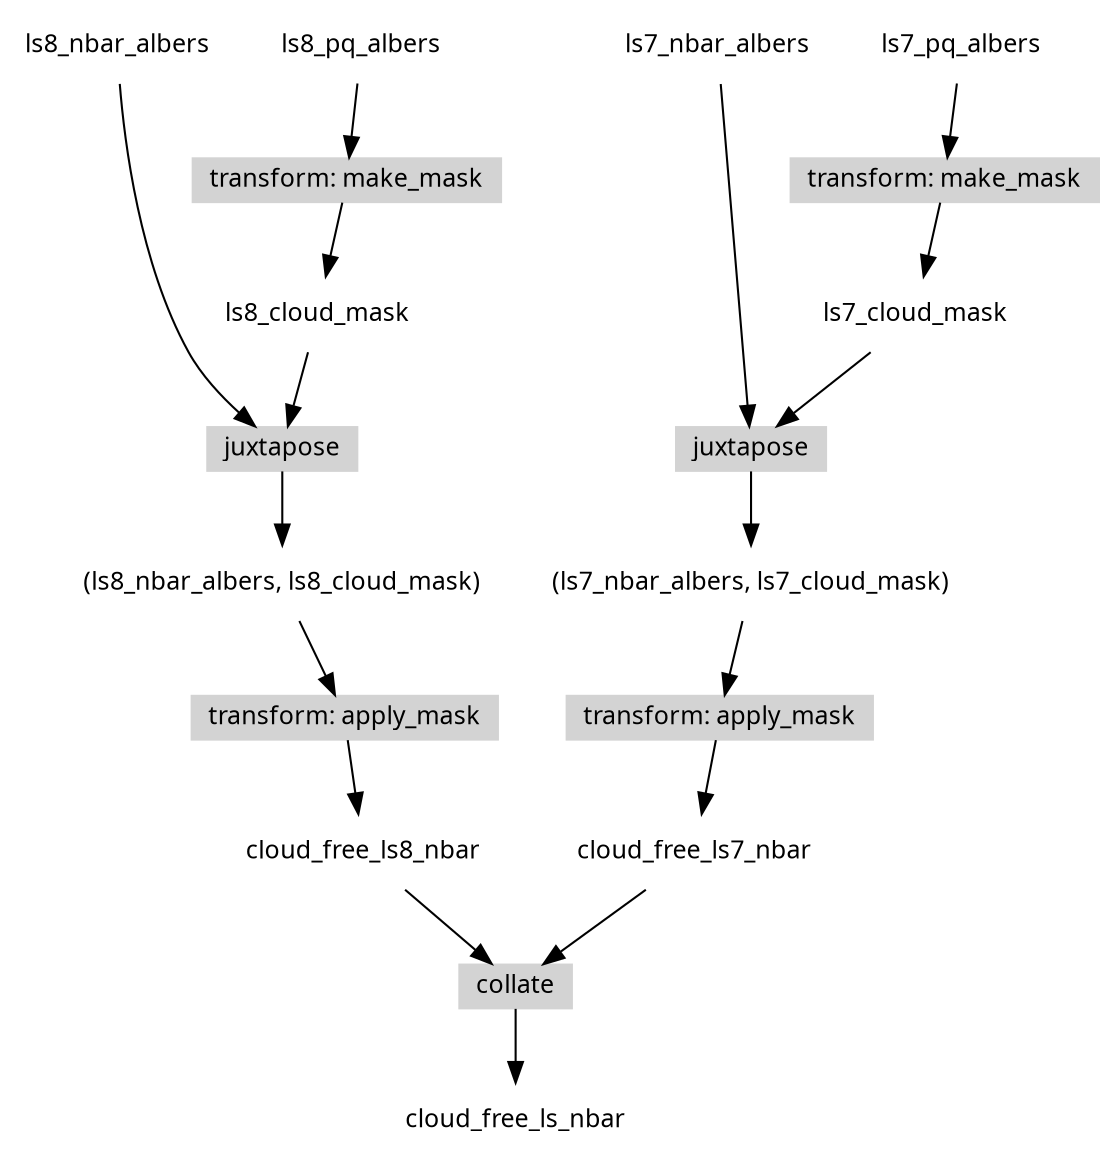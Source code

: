 digraph G {
    node[fontname="Bookman; Helvetica", fontsize=12];
    cloud_free_ls_nbar [shape=plaintext];
    cloud_free_ls8_nbar [shape=plaintext];
    cloud_free_ls7_nbar [shape=plaintext];
    collate [shape=box, style=filled, color="lightgray", height=0.2];
    collate -> cloud_free_ls_nbar;
    cloud_free_ls8_nbar -> collate;
    cloud_free_ls7_nbar -> collate;
    trans1 [label="transform: apply_mask", shape=box, style=filled, color="lightgray", height=0.2];
    trans2 [label="transform: apply_mask", shape=box, style=filled, color="lightgray", height=0.2];
    trans1 -> cloud_free_ls8_nbar;
    trans2 -> cloud_free_ls7_nbar;
    jux1 [label="(ls8_nbar_albers, ls8_cloud_mask)", shape=plaintext];
    jux2 [label="(ls7_nbar_albers, ls7_cloud_mask)", shape=plaintext];
    jux1 -> trans1;
    jux2 -> trans2;
    jux_box_1 [label="juxtapose", shape=box, style=filled, color="lightgray", height=0.2];
    jux_box_2 [label="juxtapose", shape=box, style=filled, color="lightgray", height=0.2];
    jux_box_1 -> jux1;
    jux_box_2 -> jux2;
    { rank="same"; ls8_nbar_albers; ls7_nbar_albers; ls8_pq_albers; ls7_pq_albers; }
    ls8_nbar_albers [shape=plaintext];
    ls7_nbar_albers [shape=plaintext];
    ls8_nbar_albers -> jux_box_1;
    ls7_nbar_albers -> jux_box_2;
    trans3 [label="transform: make_mask", shape=box, style=filled, color="lightgray", height=0.2];
    trans4 [label="transform: make_mask", shape=box, style=filled, color="lightgray", height=0.2];
    ls8_cloud_mask [shape=plaintext];
    ls7_cloud_mask [shape=plaintext];
    trans3 -> ls8_cloud_mask;
    ls8_cloud_mask -> jux_box_1;
    trans4 -> ls7_cloud_mask;
    ls7_cloud_mask -> jux_box_2;
    ls8_pq_albers [shape=plaintext];
    ls7_pq_albers [shape=plaintext];
    ls8_pq_albers -> trans3;
    ls7_pq_albers -> trans4;
}
